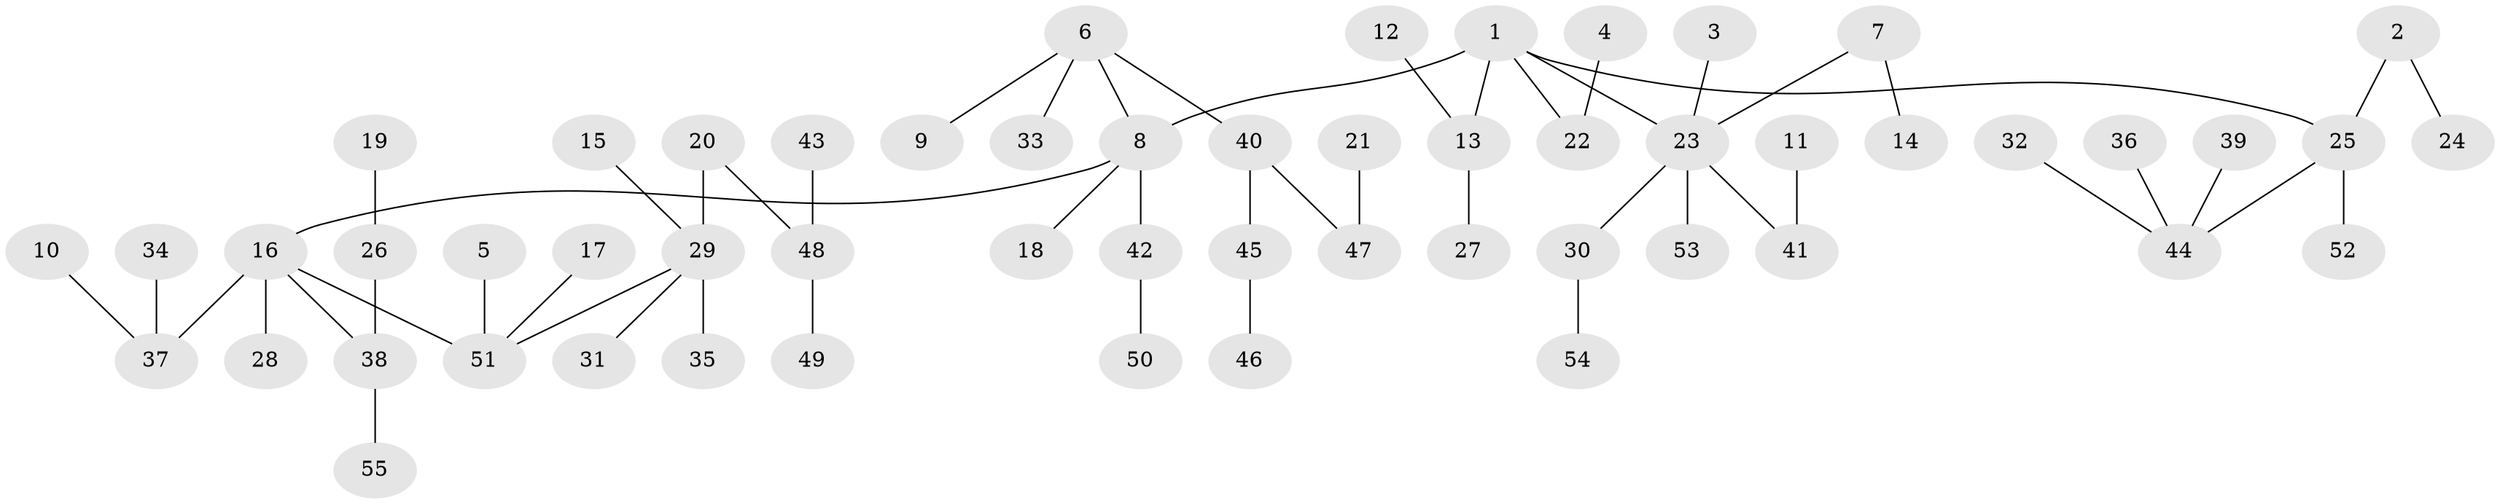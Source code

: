 // original degree distribution, {6: 0.01818181818181818, 5: 0.03636363636363636, 3: 0.12727272727272726, 7: 0.00909090909090909, 1: 0.5181818181818182, 4: 0.07272727272727272, 2: 0.21818181818181817}
// Generated by graph-tools (version 1.1) at 2025/50/03/09/25 03:50:24]
// undirected, 55 vertices, 54 edges
graph export_dot {
graph [start="1"]
  node [color=gray90,style=filled];
  1;
  2;
  3;
  4;
  5;
  6;
  7;
  8;
  9;
  10;
  11;
  12;
  13;
  14;
  15;
  16;
  17;
  18;
  19;
  20;
  21;
  22;
  23;
  24;
  25;
  26;
  27;
  28;
  29;
  30;
  31;
  32;
  33;
  34;
  35;
  36;
  37;
  38;
  39;
  40;
  41;
  42;
  43;
  44;
  45;
  46;
  47;
  48;
  49;
  50;
  51;
  52;
  53;
  54;
  55;
  1 -- 8 [weight=1.0];
  1 -- 13 [weight=1.0];
  1 -- 22 [weight=1.0];
  1 -- 23 [weight=1.0];
  1 -- 25 [weight=1.0];
  2 -- 24 [weight=1.0];
  2 -- 25 [weight=1.0];
  3 -- 23 [weight=1.0];
  4 -- 22 [weight=1.0];
  5 -- 51 [weight=1.0];
  6 -- 8 [weight=1.0];
  6 -- 9 [weight=1.0];
  6 -- 33 [weight=1.0];
  6 -- 40 [weight=1.0];
  7 -- 14 [weight=1.0];
  7 -- 23 [weight=1.0];
  8 -- 16 [weight=1.0];
  8 -- 18 [weight=1.0];
  8 -- 42 [weight=1.0];
  10 -- 37 [weight=1.0];
  11 -- 41 [weight=1.0];
  12 -- 13 [weight=1.0];
  13 -- 27 [weight=1.0];
  15 -- 29 [weight=1.0];
  16 -- 28 [weight=1.0];
  16 -- 37 [weight=1.0];
  16 -- 38 [weight=1.0];
  16 -- 51 [weight=1.0];
  17 -- 51 [weight=1.0];
  19 -- 26 [weight=1.0];
  20 -- 29 [weight=1.0];
  20 -- 48 [weight=1.0];
  21 -- 47 [weight=1.0];
  23 -- 30 [weight=1.0];
  23 -- 41 [weight=1.0];
  23 -- 53 [weight=1.0];
  25 -- 44 [weight=1.0];
  25 -- 52 [weight=1.0];
  26 -- 38 [weight=1.0];
  29 -- 31 [weight=1.0];
  29 -- 35 [weight=1.0];
  29 -- 51 [weight=1.0];
  30 -- 54 [weight=1.0];
  32 -- 44 [weight=1.0];
  34 -- 37 [weight=1.0];
  36 -- 44 [weight=1.0];
  38 -- 55 [weight=1.0];
  39 -- 44 [weight=1.0];
  40 -- 45 [weight=1.0];
  40 -- 47 [weight=1.0];
  42 -- 50 [weight=1.0];
  43 -- 48 [weight=1.0];
  45 -- 46 [weight=1.0];
  48 -- 49 [weight=1.0];
}
